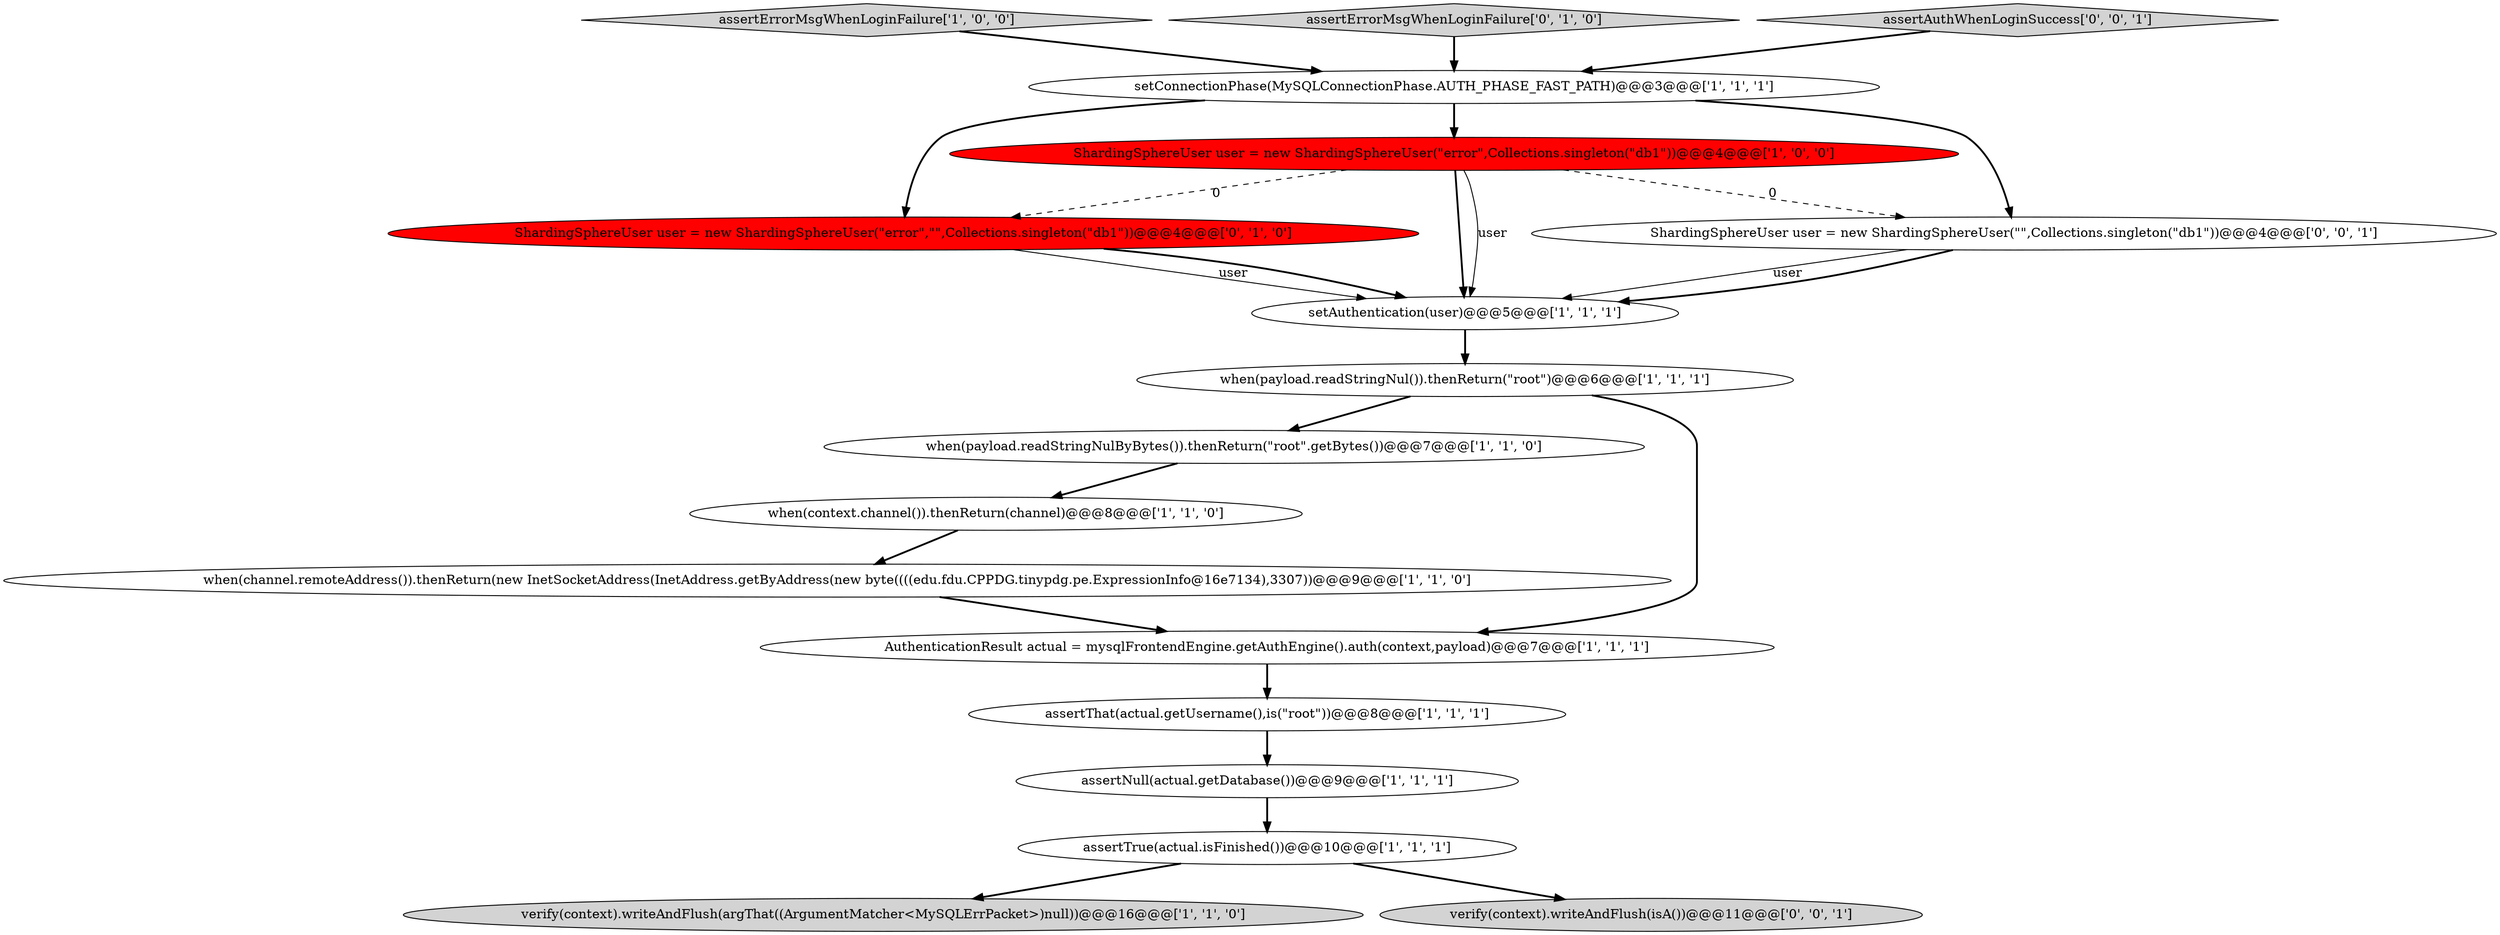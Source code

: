 digraph {
3 [style = filled, label = "when(payload.readStringNulByBytes()).thenReturn(\"root\".getBytes())@@@7@@@['1', '1', '0']", fillcolor = white, shape = ellipse image = "AAA0AAABBB1BBB"];
8 [style = filled, label = "assertErrorMsgWhenLoginFailure['1', '0', '0']", fillcolor = lightgray, shape = diamond image = "AAA0AAABBB1BBB"];
6 [style = filled, label = "verify(context).writeAndFlush(argThat((ArgumentMatcher<MySQLErrPacket>)null))@@@16@@@['1', '1', '0']", fillcolor = lightgray, shape = ellipse image = "AAA0AAABBB1BBB"];
7 [style = filled, label = "setConnectionPhase(MySQLConnectionPhase.AUTH_PHASE_FAST_PATH)@@@3@@@['1', '1', '1']", fillcolor = white, shape = ellipse image = "AAA0AAABBB1BBB"];
12 [style = filled, label = "when(channel.remoteAddress()).thenReturn(new InetSocketAddress(InetAddress.getByAddress(new byte((((edu.fdu.CPPDG.tinypdg.pe.ExpressionInfo@16e7134),3307))@@@9@@@['1', '1', '0']", fillcolor = white, shape = ellipse image = "AAA0AAABBB1BBB"];
4 [style = filled, label = "when(payload.readStringNul()).thenReturn(\"root\")@@@6@@@['1', '1', '1']", fillcolor = white, shape = ellipse image = "AAA0AAABBB1BBB"];
15 [style = filled, label = "verify(context).writeAndFlush(isA())@@@11@@@['0', '0', '1']", fillcolor = lightgray, shape = ellipse image = "AAA0AAABBB3BBB"];
0 [style = filled, label = "when(context.channel()).thenReturn(channel)@@@8@@@['1', '1', '0']", fillcolor = white, shape = ellipse image = "AAA0AAABBB1BBB"];
2 [style = filled, label = "setAuthentication(user)@@@5@@@['1', '1', '1']", fillcolor = white, shape = ellipse image = "AAA0AAABBB1BBB"];
5 [style = filled, label = "assertThat(actual.getUsername(),is(\"root\"))@@@8@@@['1', '1', '1']", fillcolor = white, shape = ellipse image = "AAA0AAABBB1BBB"];
13 [style = filled, label = "assertErrorMsgWhenLoginFailure['0', '1', '0']", fillcolor = lightgray, shape = diamond image = "AAA0AAABBB2BBB"];
9 [style = filled, label = "assertTrue(actual.isFinished())@@@10@@@['1', '1', '1']", fillcolor = white, shape = ellipse image = "AAA0AAABBB1BBB"];
1 [style = filled, label = "AuthenticationResult actual = mysqlFrontendEngine.getAuthEngine().auth(context,payload)@@@7@@@['1', '1', '1']", fillcolor = white, shape = ellipse image = "AAA0AAABBB1BBB"];
14 [style = filled, label = "ShardingSphereUser user = new ShardingSphereUser(\"error\",\"\",Collections.singleton(\"db1\"))@@@4@@@['0', '1', '0']", fillcolor = red, shape = ellipse image = "AAA1AAABBB2BBB"];
10 [style = filled, label = "assertNull(actual.getDatabase())@@@9@@@['1', '1', '1']", fillcolor = white, shape = ellipse image = "AAA0AAABBB1BBB"];
11 [style = filled, label = "ShardingSphereUser user = new ShardingSphereUser(\"error\",Collections.singleton(\"db1\"))@@@4@@@['1', '0', '0']", fillcolor = red, shape = ellipse image = "AAA1AAABBB1BBB"];
17 [style = filled, label = "ShardingSphereUser user = new ShardingSphereUser(\"\",Collections.singleton(\"db1\"))@@@4@@@['0', '0', '1']", fillcolor = white, shape = ellipse image = "AAA0AAABBB3BBB"];
16 [style = filled, label = "assertAuthWhenLoginSuccess['0', '0', '1']", fillcolor = lightgray, shape = diamond image = "AAA0AAABBB3BBB"];
1->5 [style = bold, label=""];
5->10 [style = bold, label=""];
4->3 [style = bold, label=""];
7->11 [style = bold, label=""];
7->17 [style = bold, label=""];
17->2 [style = solid, label="user"];
0->12 [style = bold, label=""];
16->7 [style = bold, label=""];
14->2 [style = solid, label="user"];
11->17 [style = dashed, label="0"];
12->1 [style = bold, label=""];
2->4 [style = bold, label=""];
11->2 [style = bold, label=""];
11->2 [style = solid, label="user"];
8->7 [style = bold, label=""];
3->0 [style = bold, label=""];
9->6 [style = bold, label=""];
7->14 [style = bold, label=""];
17->2 [style = bold, label=""];
13->7 [style = bold, label=""];
9->15 [style = bold, label=""];
11->14 [style = dashed, label="0"];
10->9 [style = bold, label=""];
14->2 [style = bold, label=""];
4->1 [style = bold, label=""];
}
